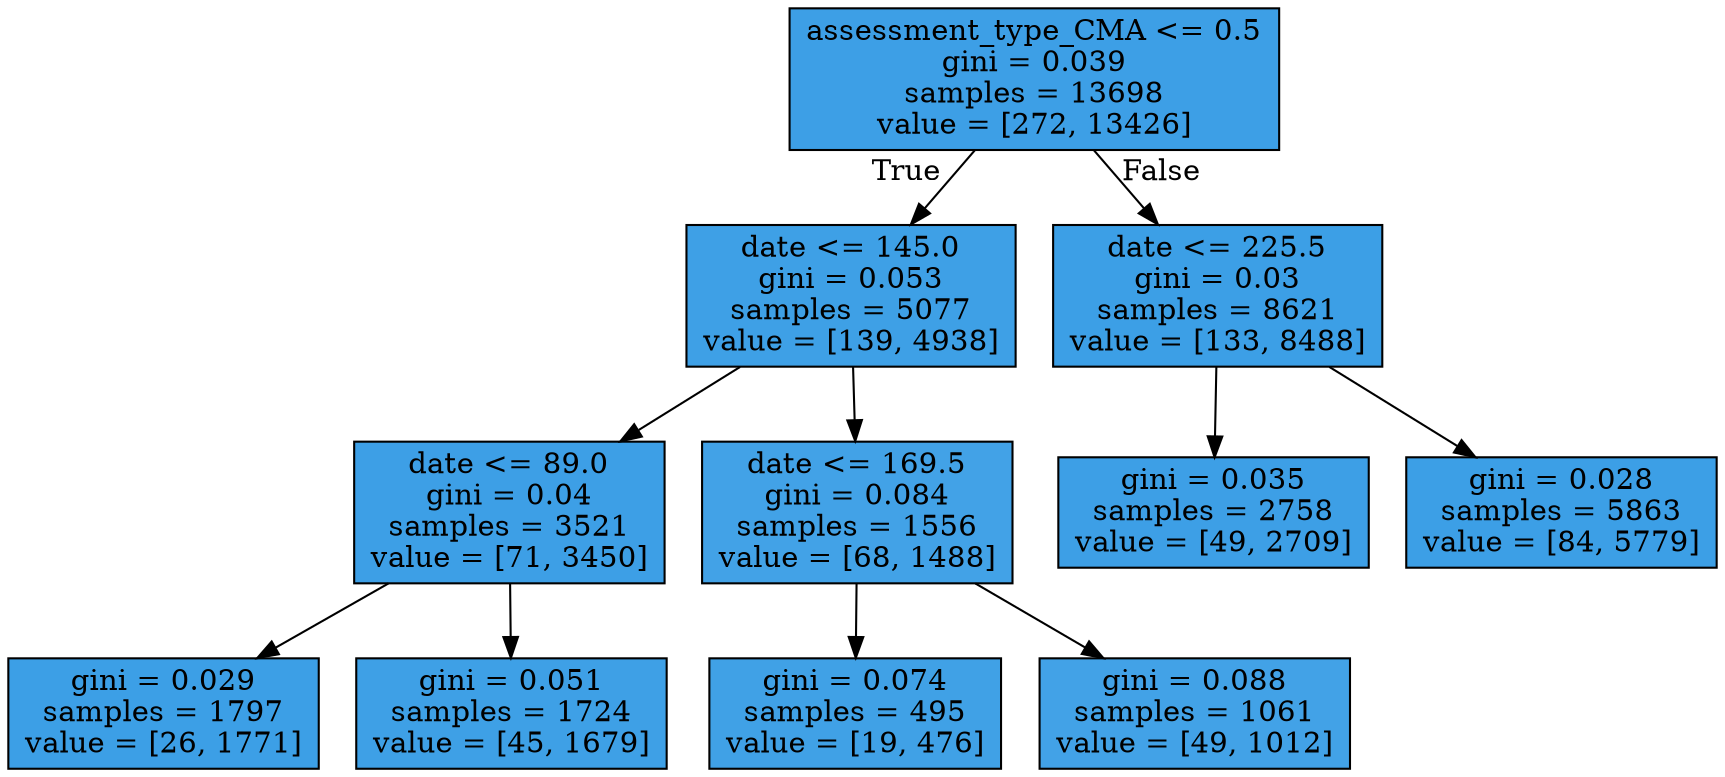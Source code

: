 digraph Tree {
node [shape=box, style="filled", color="black"] ;
0 [label="assessment_type_CMA <= 0.5\ngini = 0.039\nsamples = 13698\nvalue = [272, 13426]", fillcolor="#399de5fa"] ;
1 [label="date <= 145.0\ngini = 0.053\nsamples = 5077\nvalue = [139, 4938]", fillcolor="#399de5f8"] ;
0 -> 1 [labeldistance=2.5, labelangle=45, headlabel="True"] ;
2 [label="date <= 89.0\ngini = 0.04\nsamples = 3521\nvalue = [71, 3450]", fillcolor="#399de5fa"] ;
1 -> 2 ;
3 [label="gini = 0.029\nsamples = 1797\nvalue = [26, 1771]", fillcolor="#399de5fb"] ;
2 -> 3 ;
4 [label="gini = 0.051\nsamples = 1724\nvalue = [45, 1679]", fillcolor="#399de5f8"] ;
2 -> 4 ;
5 [label="date <= 169.5\ngini = 0.084\nsamples = 1556\nvalue = [68, 1488]", fillcolor="#399de5f3"] ;
1 -> 5 ;
6 [label="gini = 0.074\nsamples = 495\nvalue = [19, 476]", fillcolor="#399de5f5"] ;
5 -> 6 ;
7 [label="gini = 0.088\nsamples = 1061\nvalue = [49, 1012]", fillcolor="#399de5f3"] ;
5 -> 7 ;
8 [label="date <= 225.5\ngini = 0.03\nsamples = 8621\nvalue = [133, 8488]", fillcolor="#399de5fb"] ;
0 -> 8 [labeldistance=2.5, labelangle=-45, headlabel="False"] ;
9 [label="gini = 0.035\nsamples = 2758\nvalue = [49, 2709]", fillcolor="#399de5fa"] ;
8 -> 9 ;
10 [label="gini = 0.028\nsamples = 5863\nvalue = [84, 5779]", fillcolor="#399de5fb"] ;
8 -> 10 ;
}